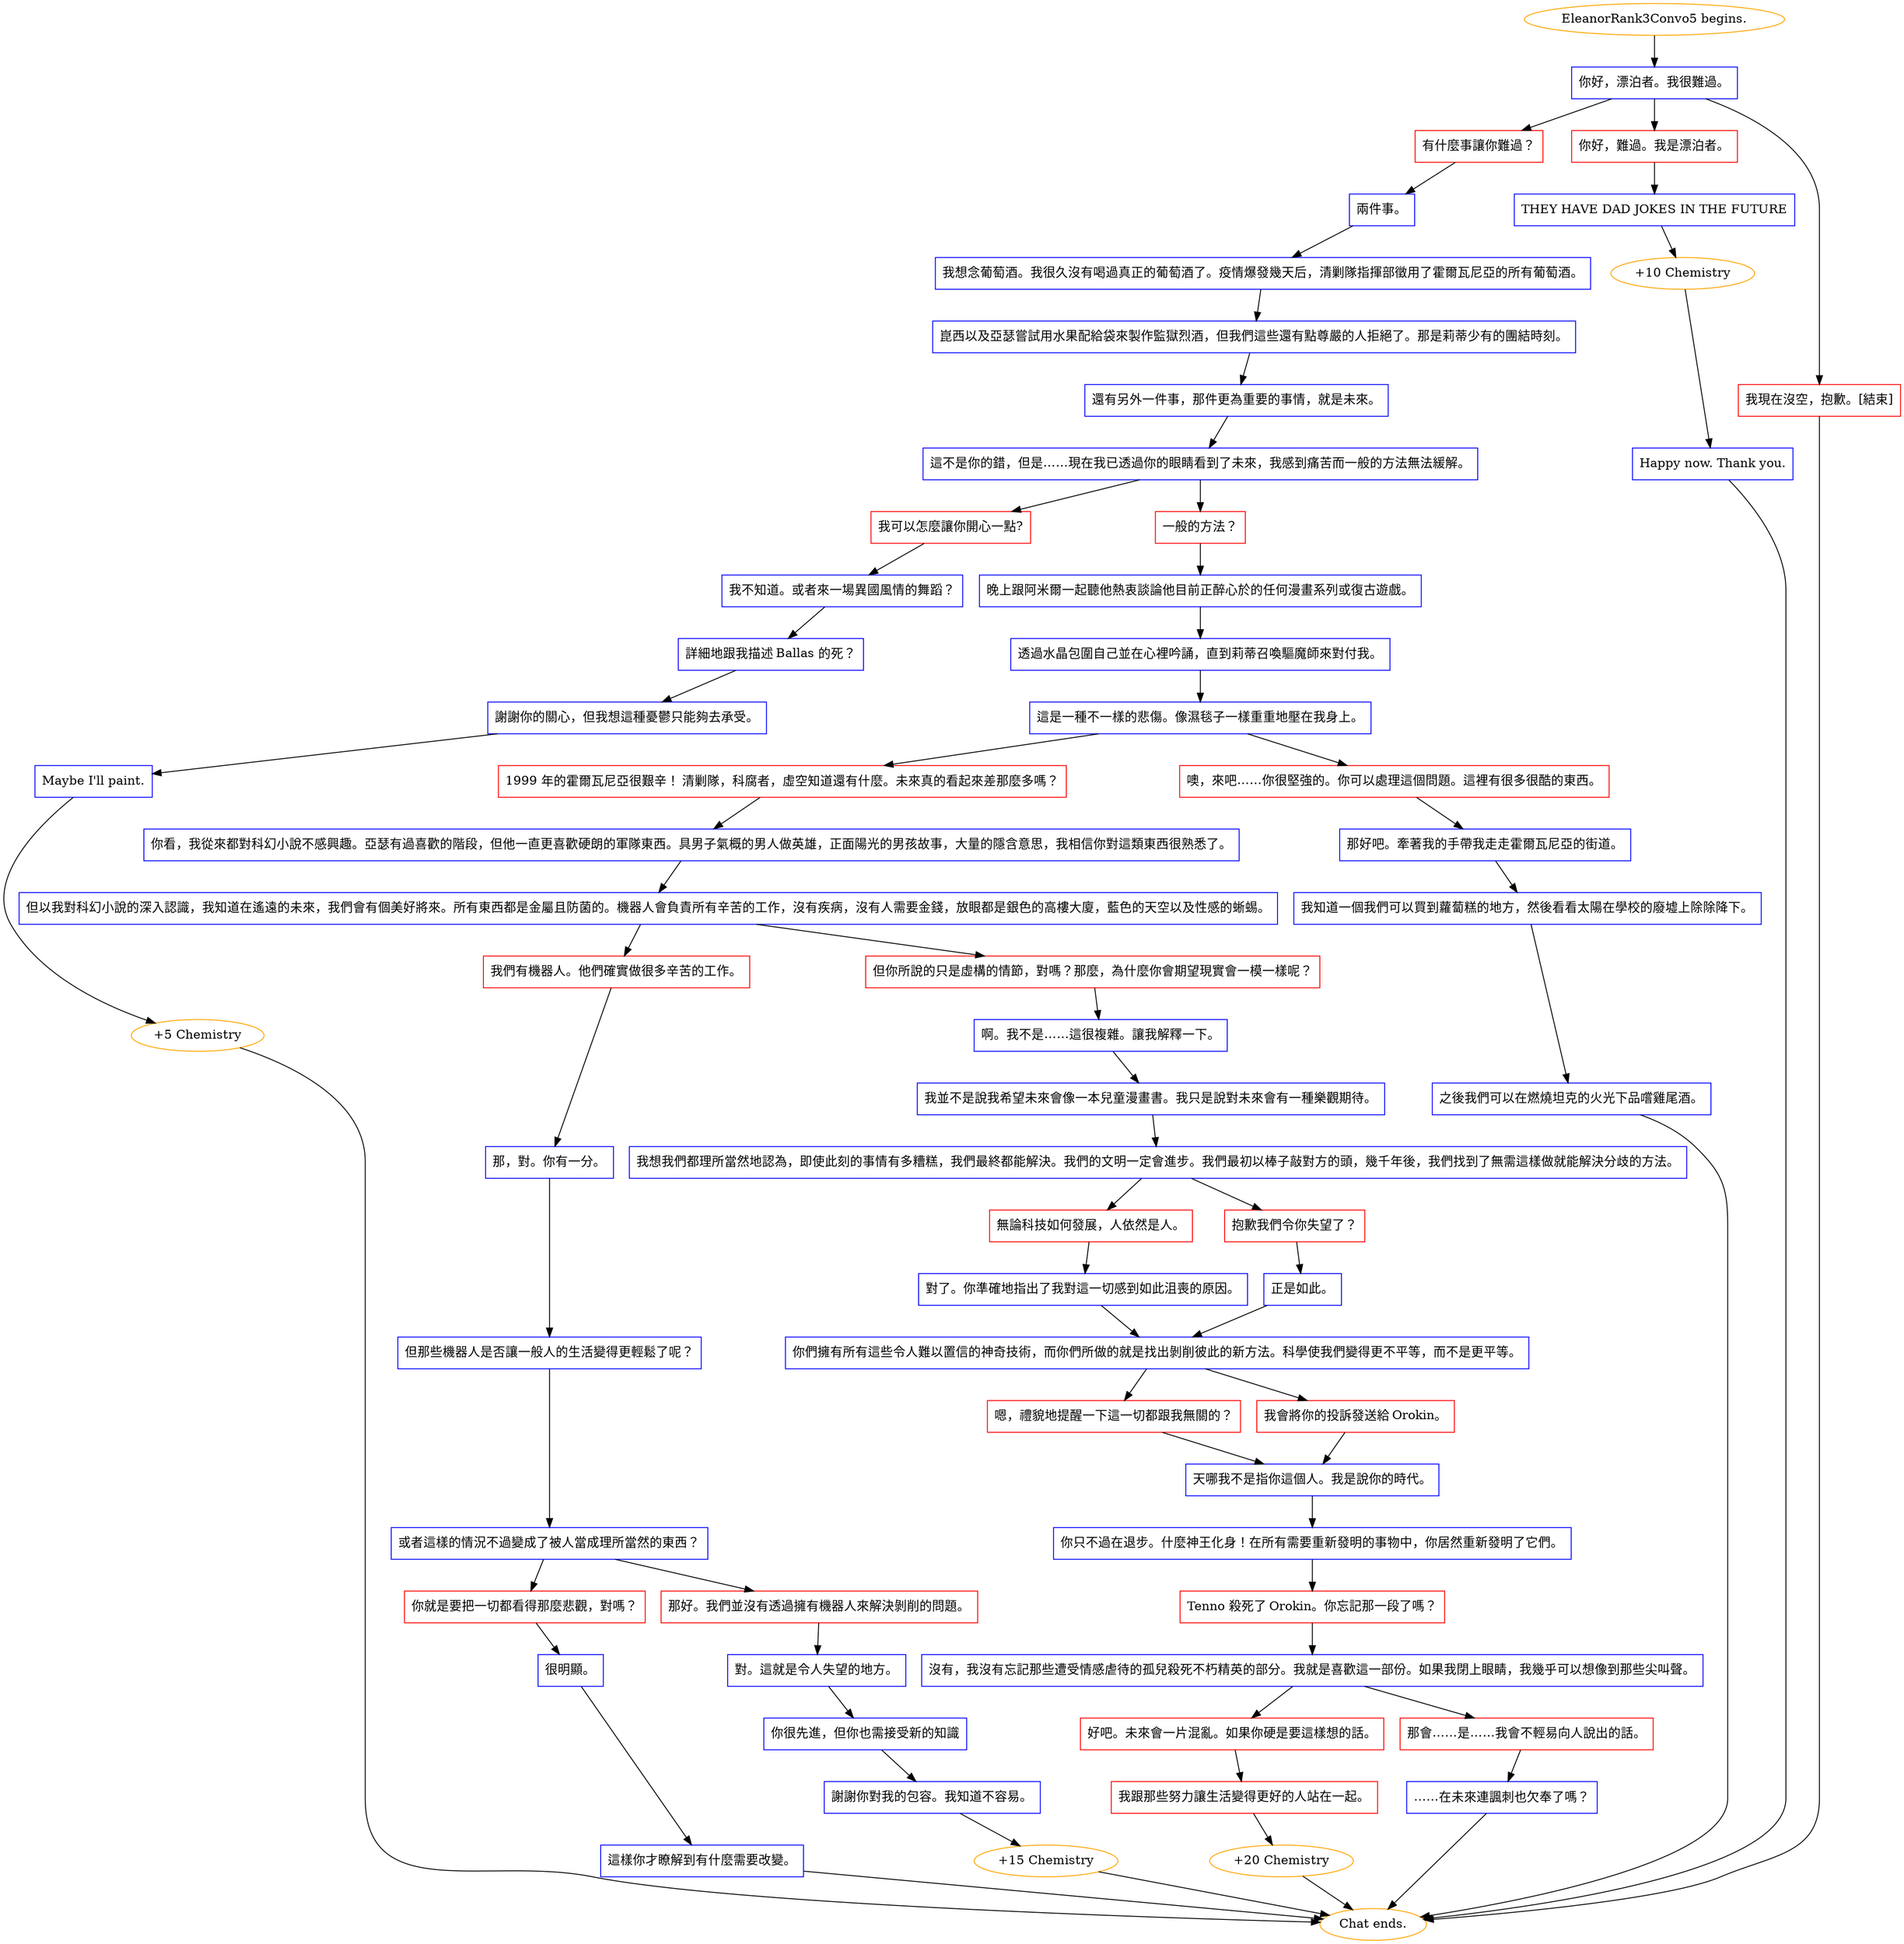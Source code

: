 digraph {
	"EleanorRank3Convo5 begins." [color=orange];
		"EleanorRank3Convo5 begins." -> j742604608;
	j742604608 [label="你好，漂泊者。我很難過。",shape=box,color=blue];
		j742604608 -> j2125598504;
		j742604608 -> j3988895389;
		j742604608 -> j4264592236;
	j2125598504 [label="有什麼事讓你難過？",shape=box,color=red];
		j2125598504 -> j4172272606;
	j3988895389 [label="你好，難過。我是漂泊者。",shape=box,color=red];
		j3988895389 -> j1730195569;
	j4264592236 [label="我現在沒空，抱歉。[結束]",shape=box,color=red];
		j4264592236 -> "Chat ends.";
	j4172272606 [label="兩件事。",shape=box,color=blue];
		j4172272606 -> j3986305235;
	j1730195569 [label="THEY HAVE DAD JOKES IN THE FUTURE",shape=box,color=blue];
		j1730195569 -> j3483186295;
	"Chat ends." [color=orange];
	j3986305235 [label="我想念葡萄酒。我很久沒有喝過真正的葡萄酒了。疫情爆發幾天后，清剿隊指揮部徵用了霍爾瓦尼亞的所有葡萄酒。",shape=box,color=blue];
		j3986305235 -> j3985622298;
	j3483186295 [label="+10 Chemistry",color=orange];
		j3483186295 -> j3065426862;
	j3985622298 [label="崑西以及亞瑟嘗試用水果配給袋來製作監獄烈酒，但我們這些還有點尊嚴的人拒絕了。那是莉蒂少有的團結時刻。",shape=box,color=blue];
		j3985622298 -> j1267580158;
	j3065426862 [label="Happy now. Thank you.",shape=box,color=blue];
		j3065426862 -> "Chat ends.";
	j1267580158 [label="還有另外一件事，那件更為重要的事情，就是未來。",shape=box,color=blue];
		j1267580158 -> j3395716407;
	j3395716407 [label="這不是你的錯，但是……現在我已透過你的眼睛看到了未來，我感到痛苦而一般的方法無法緩解。",shape=box,color=blue];
		j3395716407 -> j4063675346;
		j3395716407 -> j3698010781;
	j4063675346 [label="我可以怎麼讓你開心一點?",shape=box,color=red];
		j4063675346 -> j4172484759;
	j3698010781 [label="一般的方法？",shape=box,color=red];
		j3698010781 -> j1075345739;
	j4172484759 [label="我不知道。或者來一場異國風情的舞蹈？",shape=box,color=blue];
		j4172484759 -> j2836599636;
	j1075345739 [label="晚上跟阿米爾一起聽他熱衷談論他目前正醉心於的任何漫畫系列或復古遊戲。",shape=box,color=blue];
		j1075345739 -> j1752090435;
	j2836599636 [label="詳細地跟我描述 Ballas 的死？",shape=box,color=blue];
		j2836599636 -> j3772890645;
	j1752090435 [label="透過水晶包圍自己並在心裡吟誦，直到莉蒂召喚驅魔師來對付我。",shape=box,color=blue];
		j1752090435 -> j2831810847;
	j3772890645 [label="謝謝你的關心，但我想這種憂鬱只能夠去承受。",shape=box,color=blue];
		j3772890645 -> j3644154898;
	j2831810847 [label="這是一種不一樣的悲傷。像濕毯子一樣重重地壓在我身上。",shape=box,color=blue];
		j2831810847 -> j80509602;
		j2831810847 -> j1631829294;
	j3644154898 [label="Maybe I'll paint.",shape=box,color=blue];
		j3644154898 -> j227430165;
	j80509602 [label="1999 年的霍爾瓦尼亞很艱辛！ 清剿隊，科腐者，虛空知道還有什麼。未來真的看起來差那麼多嗎？",shape=box,color=red];
		j80509602 -> j606676300;
	j1631829294 [label="噢，來吧……你很堅強的。你可以處理這個問題。這裡有很多很酷的東西。",shape=box,color=red];
		j1631829294 -> j3889376759;
	j227430165 [label="+5 Chemistry",color=orange];
		j227430165 -> "Chat ends.";
	j606676300 [label="你看，我從來都對科幻小說不感興趣。亞瑟有過喜歡的階段，但他一直更喜歡硬朗的軍隊東西。具男子氣概的男人做英雄，正面陽光的男孩故事，大量的隱含意思，我相信你對這類東西很熟悉了。",shape=box,color=blue];
		j606676300 -> j2198054392;
	j3889376759 [label="那好吧。牽著我的手帶我走走霍爾瓦尼亞的街道。",shape=box,color=blue];
		j3889376759 -> j1871752719;
	j2198054392 [label="但以我對科幻小說的深入認識，我知道在遙遠的未來，我們會有個美好將來。所有東西都是金屬且防菌的。機器人會負責所有辛苦的工作，沒有疾病，沒有人需要金錢，放眼都是銀色的高樓大廈，藍色的天空以及性感的蜥蜴。",shape=box,color=blue];
		j2198054392 -> j1844927667;
		j2198054392 -> j3076686727;
	j1871752719 [label="我知道一個我們可以買到蘿蔔糕的地方，然後看看太陽在學校的廢墟上除除降下。",shape=box,color=blue];
		j1871752719 -> j2579950458;
	j1844927667 [label="我們有機器人。他們確實做很多辛苦的工作。",shape=box,color=red];
		j1844927667 -> j1870622955;
	j3076686727 [label="但你所說的只是虛構的情節，對嗎？那麼，為什麼你會期望現實會一模一樣呢？",shape=box,color=red];
		j3076686727 -> j431215708;
	j2579950458 [label="之後我們可以在燃燒坦克的火光下品嚐雞尾酒。",shape=box,color=blue];
		j2579950458 -> "Chat ends.";
	j1870622955 [label="那，對。你有一分。",shape=box,color=blue];
		j1870622955 -> j877152078;
	j431215708 [label="啊。我不是……這很複雜。讓我解釋一下。",shape=box,color=blue];
		j431215708 -> j551133029;
	j877152078 [label="但那些機器人是否讓一般人的生活變得更輕鬆了呢？",shape=box,color=blue];
		j877152078 -> j143842246;
	j551133029 [label="我並不是說我希望未來會像一本兒童漫畫書。我只是說對未來會有一種樂觀期待。",shape=box,color=blue];
		j551133029 -> j3867946841;
	j143842246 [label="或者這樣的情況不過變成了被人當成理所當然的東西？",shape=box,color=blue];
		j143842246 -> j2841649857;
		j143842246 -> j3783276883;
	j3867946841 [label="我想我們都理所當然地認為，即使此刻的事情有多糟糕，我們最終都能解決。我們的文明一定會進步。我們最初以棒子敲對方的頭，幾千年後，我們找到了無需這樣做就能解決分歧的方法。",shape=box,color=blue];
		j3867946841 -> j4236309603;
		j3867946841 -> j1160814338;
	j2841649857 [label="你就是要把一切都看得那麼悲觀，對嗎？",shape=box,color=red];
		j2841649857 -> j292465279;
	j3783276883 [label="那好。我們並沒有透過擁有機器人來解決剝削的問題。",shape=box,color=red];
		j3783276883 -> j1040295731;
	j4236309603 [label="無論科技如何發展，人依然是人。",shape=box,color=red];
		j4236309603 -> j1832768308;
	j1160814338 [label="抱歉我們令你失望了？",shape=box,color=red];
		j1160814338 -> j606788979;
	j292465279 [label="很明顯。",shape=box,color=blue];
		j292465279 -> j664207300;
	j1040295731 [label="對。這就是令人失望的地方。",shape=box,color=blue];
		j1040295731 -> j3739923675;
	j1832768308 [label="對了。你準確地指出了我對這一切感到如此沮喪的原因。",shape=box,color=blue];
		j1832768308 -> j847728166;
	j606788979 [label="正是如此。",shape=box,color=blue];
		j606788979 -> j847728166;
	j664207300 [label="這樣你才瞭解到有什麼需要改變。",shape=box,color=blue];
		j664207300 -> "Chat ends.";
	j3739923675 [label="你很先進，但你也需接受新的知識",shape=box,color=blue];
		j3739923675 -> j2597847526;
	j847728166 [label="你們擁有所有這些令人難以置信的神奇技術，而你們所做的就是找出剝削彼此的新方法。科學使我們變得更不平等，而不是更平等。",shape=box,color=blue];
		j847728166 -> j669577983;
		j847728166 -> j2700598310;
	j2597847526 [label="謝謝你對我的包容。我知道不容易。",shape=box,color=blue];
		j2597847526 -> j4072819434;
	j669577983 [label="嗯，禮貌地提醒一下這一切都跟我無關的？",shape=box,color=red];
		j669577983 -> j3526537588;
	j2700598310 [label="我會將你的投訴發送給 Orokin。",shape=box,color=red];
		j2700598310 -> j3526537588;
	j4072819434 [label="+15 Chemistry",color=orange];
		j4072819434 -> "Chat ends.";
	j3526537588 [label="天哪我不是指你這個人。我是說你的時代。",shape=box,color=blue];
		j3526537588 -> j1317533775;
	j1317533775 [label="你只不過在退步。什麼神王化身！在所有需要重新發明的事物中，你居然重新發明了它們。",shape=box,color=blue];
		j1317533775 -> j2418371215;
	j2418371215 [label="Tenno 殺死了 Orokin。你忘記那一段了嗎？",shape=box,color=red];
		j2418371215 -> j4101469738;
	j4101469738 [label="沒有，我沒有忘記那些遭受情感虐待的孤兒殺死不朽精英的部分。我就是喜歡這一部份。如果我閉上眼睛，我幾乎可以想像到那些尖叫聲。",shape=box,color=blue];
		j4101469738 -> j661457418;
		j4101469738 -> j3953684450;
	j661457418 [label="好吧。未來會一片混亂。如果你硬是要這樣想的話。",shape=box,color=red];
		j661457418 -> j4101109127;
	j3953684450 [label="那會……是……我會不輕易向人說出的話。",shape=box,color=red];
		j3953684450 -> j2011117927;
	j4101109127 [label="我跟那些努力讓生活變得更好的人站在一起。",shape=box,color=red];
		j4101109127 -> j2895199346;
	j2011117927 [label="……在未來連諷刺也欠奉了嗎？",shape=box,color=blue];
		j2011117927 -> "Chat ends.";
	j2895199346 [label="+20 Chemistry",color=orange];
		j2895199346 -> "Chat ends.";
}